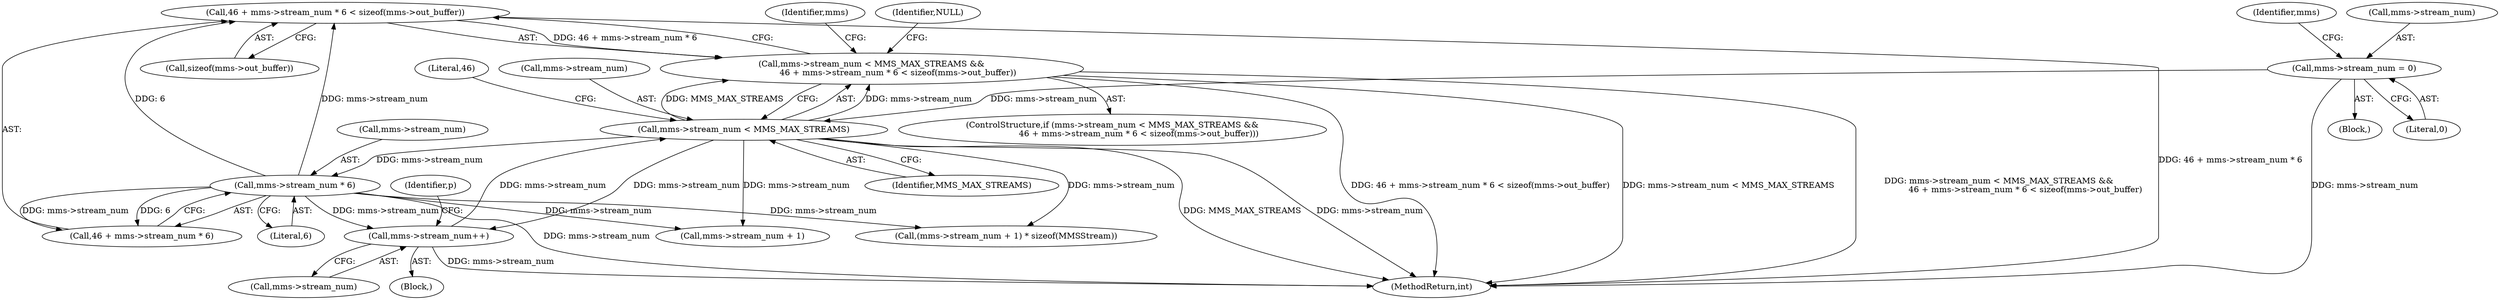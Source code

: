 digraph "0_FFmpeg_cced03dd667a5df6df8fd40d8de0bff477ee02e8@API" {
"1000300" [label="(Call,46 + mms->stream_num * 6 < sizeof(mms->out_buffer))"];
"1000303" [label="(Call,mms->stream_num * 6)"];
"1000295" [label="(Call,mms->stream_num < MMS_MAX_STREAMS)"];
"1000352" [label="(Call,mms->stream_num++)"];
"1000115" [label="(Call,mms->stream_num = 0)"];
"1000294" [label="(Call,mms->stream_num < MMS_MAX_STREAMS &&\n                    46 + mms->stream_num * 6 < sizeof(mms->out_buffer))"];
"1000325" [label="(Call,(mms->stream_num + 1) * sizeof(MMSStream))"];
"1000326" [label="(Call,mms->stream_num + 1)"];
"1000307" [label="(Literal,6)"];
"1000315" [label="(Identifier,mms)"];
"1000491" [label="(Identifier,p)"];
"1000495" [label="(MethodReturn,int)"];
"1000294" [label="(Call,mms->stream_num < MMS_MAX_STREAMS &&\n                    46 + mms->stream_num * 6 < sizeof(mms->out_buffer))"];
"1000301" [label="(Call,46 + mms->stream_num * 6)"];
"1000303" [label="(Call,mms->stream_num * 6)"];
"1000295" [label="(Call,mms->stream_num < MMS_MAX_STREAMS)"];
"1000353" [label="(Call,mms->stream_num)"];
"1000359" [label="(Identifier,NULL)"];
"1000119" [label="(Literal,0)"];
"1000308" [label="(Call,sizeof(mms->out_buffer))"];
"1000312" [label="(Block,)"];
"1000299" [label="(Identifier,MMS_MAX_STREAMS)"];
"1000124" [label="(Identifier,mms)"];
"1000300" [label="(Call,46 + mms->stream_num * 6 < sizeof(mms->out_buffer))"];
"1000293" [label="(ControlStructure,if (mms->stream_num < MMS_MAX_STREAMS &&\n                    46 + mms->stream_num * 6 < sizeof(mms->out_buffer)))"];
"1000304" [label="(Call,mms->stream_num)"];
"1000116" [label="(Call,mms->stream_num)"];
"1000115" [label="(Call,mms->stream_num = 0)"];
"1000105" [label="(Block,)"];
"1000352" [label="(Call,mms->stream_num++)"];
"1000302" [label="(Literal,46)"];
"1000296" [label="(Call,mms->stream_num)"];
"1000300" -> "1000294"  [label="AST: "];
"1000300" -> "1000308"  [label="CFG: "];
"1000301" -> "1000300"  [label="AST: "];
"1000308" -> "1000300"  [label="AST: "];
"1000294" -> "1000300"  [label="CFG: "];
"1000300" -> "1000495"  [label="DDG: 46 + mms->stream_num * 6"];
"1000300" -> "1000294"  [label="DDG: 46 + mms->stream_num * 6"];
"1000303" -> "1000300"  [label="DDG: mms->stream_num"];
"1000303" -> "1000300"  [label="DDG: 6"];
"1000303" -> "1000301"  [label="AST: "];
"1000303" -> "1000307"  [label="CFG: "];
"1000304" -> "1000303"  [label="AST: "];
"1000307" -> "1000303"  [label="AST: "];
"1000301" -> "1000303"  [label="CFG: "];
"1000303" -> "1000495"  [label="DDG: mms->stream_num"];
"1000303" -> "1000301"  [label="DDG: mms->stream_num"];
"1000303" -> "1000301"  [label="DDG: 6"];
"1000295" -> "1000303"  [label="DDG: mms->stream_num"];
"1000303" -> "1000325"  [label="DDG: mms->stream_num"];
"1000303" -> "1000326"  [label="DDG: mms->stream_num"];
"1000303" -> "1000352"  [label="DDG: mms->stream_num"];
"1000295" -> "1000294"  [label="AST: "];
"1000295" -> "1000299"  [label="CFG: "];
"1000296" -> "1000295"  [label="AST: "];
"1000299" -> "1000295"  [label="AST: "];
"1000302" -> "1000295"  [label="CFG: "];
"1000294" -> "1000295"  [label="CFG: "];
"1000295" -> "1000495"  [label="DDG: mms->stream_num"];
"1000295" -> "1000495"  [label="DDG: MMS_MAX_STREAMS"];
"1000295" -> "1000294"  [label="DDG: mms->stream_num"];
"1000295" -> "1000294"  [label="DDG: MMS_MAX_STREAMS"];
"1000352" -> "1000295"  [label="DDG: mms->stream_num"];
"1000115" -> "1000295"  [label="DDG: mms->stream_num"];
"1000295" -> "1000325"  [label="DDG: mms->stream_num"];
"1000295" -> "1000326"  [label="DDG: mms->stream_num"];
"1000295" -> "1000352"  [label="DDG: mms->stream_num"];
"1000352" -> "1000312"  [label="AST: "];
"1000352" -> "1000353"  [label="CFG: "];
"1000353" -> "1000352"  [label="AST: "];
"1000491" -> "1000352"  [label="CFG: "];
"1000352" -> "1000495"  [label="DDG: mms->stream_num"];
"1000115" -> "1000105"  [label="AST: "];
"1000115" -> "1000119"  [label="CFG: "];
"1000116" -> "1000115"  [label="AST: "];
"1000119" -> "1000115"  [label="AST: "];
"1000124" -> "1000115"  [label="CFG: "];
"1000115" -> "1000495"  [label="DDG: mms->stream_num"];
"1000294" -> "1000293"  [label="AST: "];
"1000315" -> "1000294"  [label="CFG: "];
"1000359" -> "1000294"  [label="CFG: "];
"1000294" -> "1000495"  [label="DDG: mms->stream_num < MMS_MAX_STREAMS &&\n                    46 + mms->stream_num * 6 < sizeof(mms->out_buffer)"];
"1000294" -> "1000495"  [label="DDG: 46 + mms->stream_num * 6 < sizeof(mms->out_buffer)"];
"1000294" -> "1000495"  [label="DDG: mms->stream_num < MMS_MAX_STREAMS"];
}
